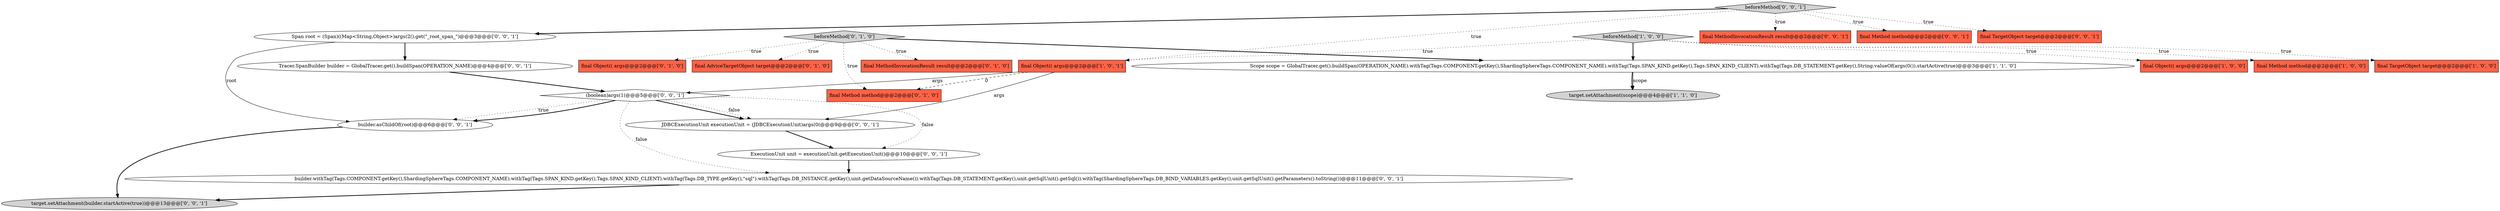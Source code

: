 digraph {
15 [style = filled, label = "Span root = (Span)((Map<String,Object>)args(2().get(\"_root_span_\")@@@3@@@['0', '0', '1']", fillcolor = white, shape = ellipse image = "AAA0AAABBB3BBB"];
11 [style = filled, label = "final Method method@@@2@@@['0', '1', '0']", fillcolor = tomato, shape = box image = "AAA1AAABBB2BBB"];
20 [style = filled, label = "Tracer.SpanBuilder builder = GlobalTracer.get().buildSpan(OPERATION_NAME)@@@4@@@['0', '0', '1']", fillcolor = white, shape = ellipse image = "AAA0AAABBB3BBB"];
7 [style = filled, label = "final MethodInvocationResult result@@@2@@@['0', '1', '0']", fillcolor = tomato, shape = box image = "AAA0AAABBB2BBB"];
2 [style = filled, label = "final TargetObject target@@@2@@@['1', '0', '0']", fillcolor = tomato, shape = box image = "AAA0AAABBB1BBB"];
18 [style = filled, label = "ExecutionUnit unit = executionUnit.getExecutionUnit()@@@10@@@['0', '0', '1']", fillcolor = white, shape = ellipse image = "AAA0AAABBB3BBB"];
21 [style = filled, label = "builder.asChildOf(root)@@@6@@@['0', '0', '1']", fillcolor = white, shape = ellipse image = "AAA0AAABBB3BBB"];
14 [style = filled, label = "target.setAttachment(builder.startActive(true))@@@13@@@['0', '0', '1']", fillcolor = lightgray, shape = ellipse image = "AAA0AAABBB3BBB"];
17 [style = filled, label = "beforeMethod['0', '0', '1']", fillcolor = lightgray, shape = diamond image = "AAA0AAABBB3BBB"];
23 [style = filled, label = "JDBCExecutionUnit executionUnit = (JDBCExecutionUnit)args(0(@@@9@@@['0', '0', '1']", fillcolor = white, shape = ellipse image = "AAA0AAABBB3BBB"];
0 [style = filled, label = "final Object(( args@@@2@@@['1', '0', '0']", fillcolor = tomato, shape = box image = "AAA0AAABBB1BBB"];
12 [style = filled, label = "final MethodInvocationResult result@@@2@@@['0', '0', '1']", fillcolor = tomato, shape = box image = "AAA0AAABBB3BBB"];
9 [style = filled, label = "final Object(( args@@@2@@@['0', '1', '0']", fillcolor = tomato, shape = box image = "AAA0AAABBB2BBB"];
22 [style = filled, label = "(boolean)args(1(@@@5@@@['0', '0', '1']", fillcolor = white, shape = diamond image = "AAA0AAABBB3BBB"];
13 [style = filled, label = "final Method method@@@2@@@['0', '0', '1']", fillcolor = tomato, shape = box image = "AAA0AAABBB3BBB"];
5 [style = filled, label = "final Object(( args@@@2@@@['1', '0', '1']", fillcolor = tomato, shape = box image = "AAA0AAABBB1BBB"];
4 [style = filled, label = "final Method method@@@2@@@['1', '0', '0']", fillcolor = tomato, shape = box image = "AAA0AAABBB1BBB"];
16 [style = filled, label = "final TargetObject target@@@2@@@['0', '0', '1']", fillcolor = tomato, shape = box image = "AAA0AAABBB3BBB"];
19 [style = filled, label = "builder.withTag(Tags.COMPONENT.getKey(),ShardingSphereTags.COMPONENT_NAME).withTag(Tags.SPAN_KIND.getKey(),Tags.SPAN_KIND_CLIENT).withTag(Tags.DB_TYPE.getKey(),\"sql\").withTag(Tags.DB_INSTANCE.getKey(),unit.getDataSourceName()).withTag(Tags.DB_STATEMENT.getKey(),unit.getSqlUnit().getSql()).withTag(ShardingSphereTags.DB_BIND_VARIABLES.getKey(),unit.getSqlUnit().getParameters().toString())@@@11@@@['0', '0', '1']", fillcolor = white, shape = ellipse image = "AAA0AAABBB3BBB"];
8 [style = filled, label = "final AdviceTargetObject target@@@2@@@['0', '1', '0']", fillcolor = tomato, shape = box image = "AAA0AAABBB2BBB"];
1 [style = filled, label = "target.setAttachment(scope)@@@4@@@['1', '1', '0']", fillcolor = lightgray, shape = ellipse image = "AAA0AAABBB1BBB"];
10 [style = filled, label = "beforeMethod['0', '1', '0']", fillcolor = lightgray, shape = diamond image = "AAA0AAABBB2BBB"];
6 [style = filled, label = "beforeMethod['1', '0', '0']", fillcolor = lightgray, shape = diamond image = "AAA0AAABBB1BBB"];
3 [style = filled, label = "Scope scope = GlobalTracer.get().buildSpan(OPERATION_NAME).withTag(Tags.COMPONENT.getKey(),ShardingSphereTags.COMPONENT_NAME).withTag(Tags.SPAN_KIND.getKey(),Tags.SPAN_KIND_CLIENT).withTag(Tags.DB_STATEMENT.getKey(),String.valueOf(args(0()).startActive(true)@@@3@@@['1', '1', '0']", fillcolor = white, shape = ellipse image = "AAA0AAABBB1BBB"];
22->21 [style = dotted, label="true"];
6->3 [style = bold, label=""];
10->8 [style = dotted, label="true"];
22->19 [style = dotted, label="false"];
3->1 [style = bold, label=""];
3->1 [style = solid, label="scope"];
18->19 [style = bold, label=""];
22->21 [style = bold, label=""];
10->3 [style = bold, label=""];
10->9 [style = dotted, label="true"];
22->23 [style = bold, label=""];
20->22 [style = bold, label=""];
17->16 [style = dotted, label="true"];
15->21 [style = solid, label="root"];
6->2 [style = dotted, label="true"];
19->14 [style = bold, label=""];
6->4 [style = dotted, label="true"];
17->12 [style = dotted, label="true"];
5->11 [style = dashed, label="0"];
10->11 [style = dotted, label="true"];
15->20 [style = bold, label=""];
5->22 [style = solid, label="args"];
17->15 [style = bold, label=""];
22->23 [style = dotted, label="false"];
5->23 [style = solid, label="args"];
22->18 [style = dotted, label="false"];
6->0 [style = dotted, label="true"];
17->13 [style = dotted, label="true"];
23->18 [style = bold, label=""];
10->7 [style = dotted, label="true"];
6->5 [style = dotted, label="true"];
21->14 [style = bold, label=""];
17->5 [style = dotted, label="true"];
}
